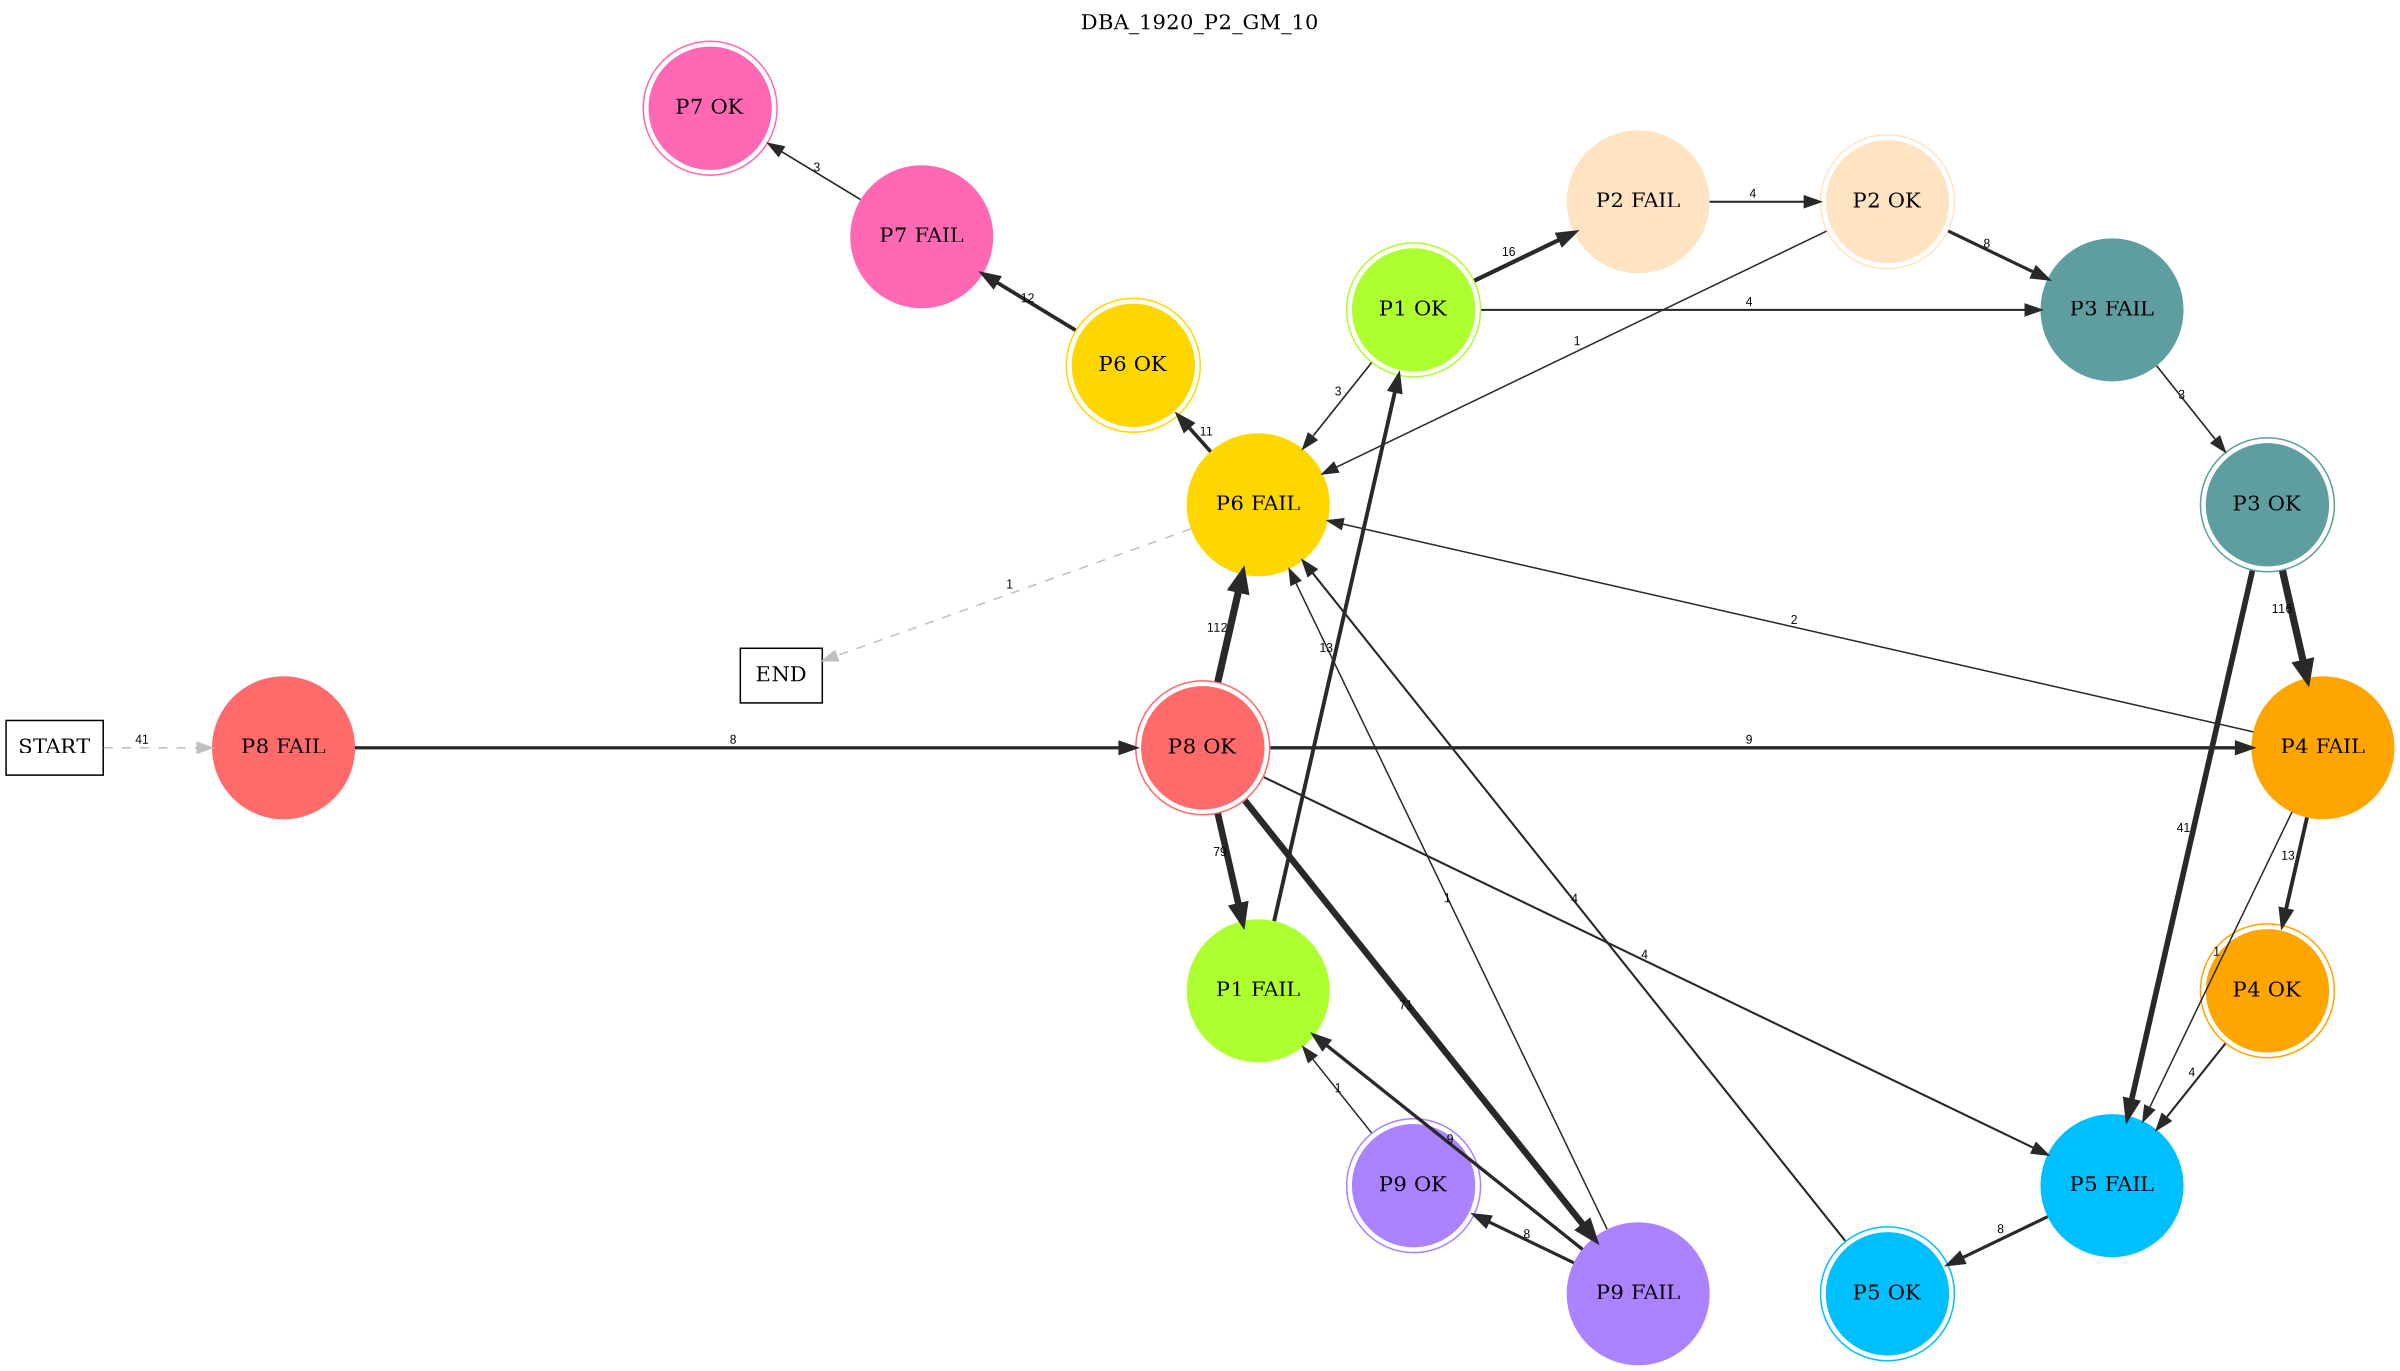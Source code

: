 digraph DBA_1920_P2_GM_10 {
	labelloc="t";
	label=DBA_1920_P2_GM_10;
	dpi = 150
	size="16,11!";
	margin = 0;
layout=circo;
"START" [shape=box, fillcolor=white, style=filled, color=black]
"P8 FAIL" [shape=circle, color=indianred1, style=filled]
"P8 OK" [shape=circle, color=indianred1, peripheries=2, style=filled]
"P9 FAIL" [shape=circle, color=mediumpurple1, style=filled]
"P9 OK" [shape=circle, color=mediumpurple1, peripheries=2, style=filled]
"P1 FAIL" [shape=circle, color=greenyellow, style=filled]
"P1 OK" [shape=circle, color=greenyellow, peripheries=2, style=filled]
"P2 FAIL" [shape=circle, color=bisque, style=filled]
"P2 OK" [shape=circle, color=bisque, peripheries=2, style=filled]
"P3 FAIL" [shape=circle, color=cadetblue, style=filled]
"P3 OK" [shape=circle, color=cadetblue, peripheries=2, style=filled]
"P4 FAIL" [shape=circle, color=orange, style=filled]
"P4 OK" [shape=circle, color=orange, peripheries=2, style=filled]
"P5 FAIL" [shape=circle, color=deepskyblue, style=filled]
"P5 OK" [shape=circle, color=deepskyblue, peripheries=2, style=filled]
"P6 FAIL" [shape=circle, color=gold, style=filled]
"P6 OK" [shape=circle, color=gold, peripheries=2, style=filled]
"P7 FAIL" [shape=circle, color=hotpink, style=filled]
"P7 OK" [shape=circle, color=hotpink, peripheries=2, style=filled]
"END" [shape=box, fillcolor=white, style=filled, color=black]
"START" -> "P8 FAIL" [ style = dashed color=grey label ="41" labelfloat=false fontname="Arial" fontsize=8]

"P8 FAIL" -> "P8 OK" [ color=grey16 penwidth = "2.07944154167984"label ="8" labelfloat=false fontname="Arial" fontsize=8]

"P8 OK" -> "P9 FAIL" [ color=grey16 penwidth = "4.26267987704132"label ="71" labelfloat=false fontname="Arial" fontsize=8]

"P8 OK" -> "P1 FAIL" [ color=grey16 penwidth = "4.36944785246702"label ="79" labelfloat=false fontname="Arial" fontsize=8]

"P8 OK" -> "P4 FAIL" [ color=grey16 penwidth = "2.19722457733622"label ="9" labelfloat=false fontname="Arial" fontsize=8]

"P8 OK" -> "P5 FAIL" [ color=grey16 penwidth = "1.38629436111989"label ="4" labelfloat=false fontname="Arial" fontsize=8]

"P8 OK" -> "P6 FAIL" [ color=grey16 penwidth = "4.71849887129509"label ="112" labelfloat=false fontname="Arial" fontsize=8]

"P9 FAIL" -> "P9 OK" [ color=grey16 penwidth = "2.07944154167984"label ="8" labelfloat=false fontname="Arial" fontsize=8]

"P9 FAIL" -> "P1 FAIL" [ color=grey16 penwidth = "2.19722457733622"label ="9" labelfloat=false fontname="Arial" fontsize=8]

"P9 FAIL" -> "P6 FAIL" [ color=grey16 penwidth = "1"label ="1" labelfloat=false fontname="Arial" fontsize=8]

"P9 OK" -> "P1 FAIL" [ color=grey16 penwidth = "1"label ="1" labelfloat=false fontname="Arial" fontsize=8]

"P1 FAIL" -> "P1 OK" [ color=grey16 penwidth = "2.56494935746154"label ="13" labelfloat=false fontname="Arial" fontsize=8]

"P1 OK" -> "P2 FAIL" [ color=grey16 penwidth = "2.77258872223978"label ="16" labelfloat=false fontname="Arial" fontsize=8]

"P1 OK" -> "P3 FAIL" [ color=grey16 penwidth = "1.38629436111989"label ="4" labelfloat=false fontname="Arial" fontsize=8]

"P1 OK" -> "P6 FAIL" [ color=grey16 penwidth = "1.09861228866811"label ="3" labelfloat=false fontname="Arial" fontsize=8]

"P2 FAIL" -> "P2 OK" [ color=grey16 penwidth = "1.38629436111989"label ="4" labelfloat=false fontname="Arial" fontsize=8]

"P2 OK" -> "P3 FAIL" [ color=grey16 penwidth = "2.07944154167984"label ="8" labelfloat=false fontname="Arial" fontsize=8]

"P2 OK" -> "P6 FAIL" [ color=grey16 penwidth = "1"label ="1" labelfloat=false fontname="Arial" fontsize=8]

"P3 FAIL" -> "P3 OK" [ color=grey16 penwidth = "1.09861228866811"label ="3" labelfloat=false fontname="Arial" fontsize=8]

"P3 OK" -> "P4 FAIL" [ color=grey16 penwidth = "4.75359019110636"label ="116" labelfloat=false fontname="Arial" fontsize=8]

"P3 OK" -> "P5 FAIL" [ color=grey16 penwidth = "3.71357206670431"label ="41" labelfloat=false fontname="Arial" fontsize=8]

"P4 FAIL" -> "P4 OK" [ color=grey16 penwidth = "2.56494935746154"label ="13" labelfloat=false fontname="Arial" fontsize=8]

"P4 FAIL" -> "P5 FAIL" [ color=grey16 penwidth = "1"label ="1" labelfloat=false fontname="Arial" fontsize=8]

"P4 FAIL" -> "P6 FAIL" [ color=grey16 penwidth = "1"label ="2" labelfloat=false fontname="Arial" fontsize=8]

"P4 OK" -> "P5 FAIL" [ color=grey16 penwidth = "1.38629436111989"label ="4" labelfloat=false fontname="Arial" fontsize=8]

"P5 FAIL" -> "P5 OK" [ color=grey16 penwidth = "2.07944154167984"label ="8" labelfloat=false fontname="Arial" fontsize=8]

"P5 OK" -> "P6 FAIL" [ color=grey16 penwidth = "1.38629436111989"label ="4" labelfloat=false fontname="Arial" fontsize=8]

"P6 FAIL" -> "P6 OK" [ color=grey16 penwidth = "2.39789527279837"label ="11" labelfloat=false fontname="Arial" fontsize=8]

"P6 FAIL" -> "END" [ style = dashed color=grey label ="1" labelfloat=false fontname="Arial" fontsize=8]

"P6 OK" -> "P7 FAIL" [ color=grey16 penwidth = "2.484906649788"label ="12" labelfloat=false fontname="Arial" fontsize=8]

"P7 FAIL" -> "P7 OK" [ color=grey16 penwidth = "1.09861228866811"label ="3" labelfloat=false fontname="Arial" fontsize=8]

}
